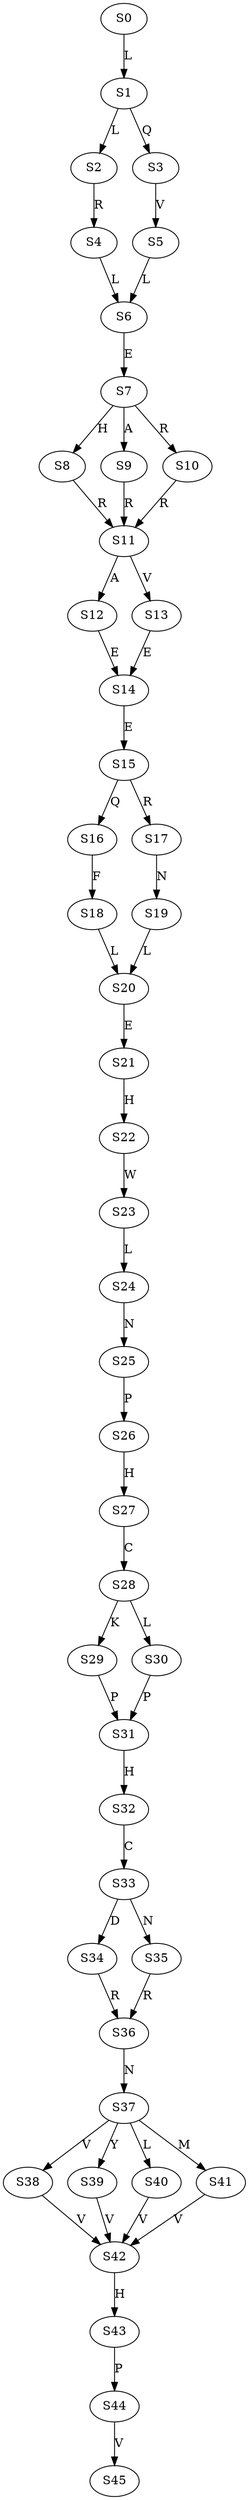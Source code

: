 strict digraph  {
	S0 -> S1 [ label = L ];
	S1 -> S2 [ label = L ];
	S1 -> S3 [ label = Q ];
	S2 -> S4 [ label = R ];
	S3 -> S5 [ label = V ];
	S4 -> S6 [ label = L ];
	S5 -> S6 [ label = L ];
	S6 -> S7 [ label = E ];
	S7 -> S8 [ label = H ];
	S7 -> S9 [ label = A ];
	S7 -> S10 [ label = R ];
	S8 -> S11 [ label = R ];
	S9 -> S11 [ label = R ];
	S10 -> S11 [ label = R ];
	S11 -> S12 [ label = A ];
	S11 -> S13 [ label = V ];
	S12 -> S14 [ label = E ];
	S13 -> S14 [ label = E ];
	S14 -> S15 [ label = E ];
	S15 -> S16 [ label = Q ];
	S15 -> S17 [ label = R ];
	S16 -> S18 [ label = F ];
	S17 -> S19 [ label = N ];
	S18 -> S20 [ label = L ];
	S19 -> S20 [ label = L ];
	S20 -> S21 [ label = E ];
	S21 -> S22 [ label = H ];
	S22 -> S23 [ label = W ];
	S23 -> S24 [ label = L ];
	S24 -> S25 [ label = N ];
	S25 -> S26 [ label = P ];
	S26 -> S27 [ label = H ];
	S27 -> S28 [ label = C ];
	S28 -> S29 [ label = K ];
	S28 -> S30 [ label = L ];
	S29 -> S31 [ label = P ];
	S30 -> S31 [ label = P ];
	S31 -> S32 [ label = H ];
	S32 -> S33 [ label = C ];
	S33 -> S34 [ label = D ];
	S33 -> S35 [ label = N ];
	S34 -> S36 [ label = R ];
	S35 -> S36 [ label = R ];
	S36 -> S37 [ label = N ];
	S37 -> S38 [ label = V ];
	S37 -> S39 [ label = Y ];
	S37 -> S40 [ label = L ];
	S37 -> S41 [ label = M ];
	S38 -> S42 [ label = V ];
	S39 -> S42 [ label = V ];
	S40 -> S42 [ label = V ];
	S41 -> S42 [ label = V ];
	S42 -> S43 [ label = H ];
	S43 -> S44 [ label = P ];
	S44 -> S45 [ label = V ];
}
